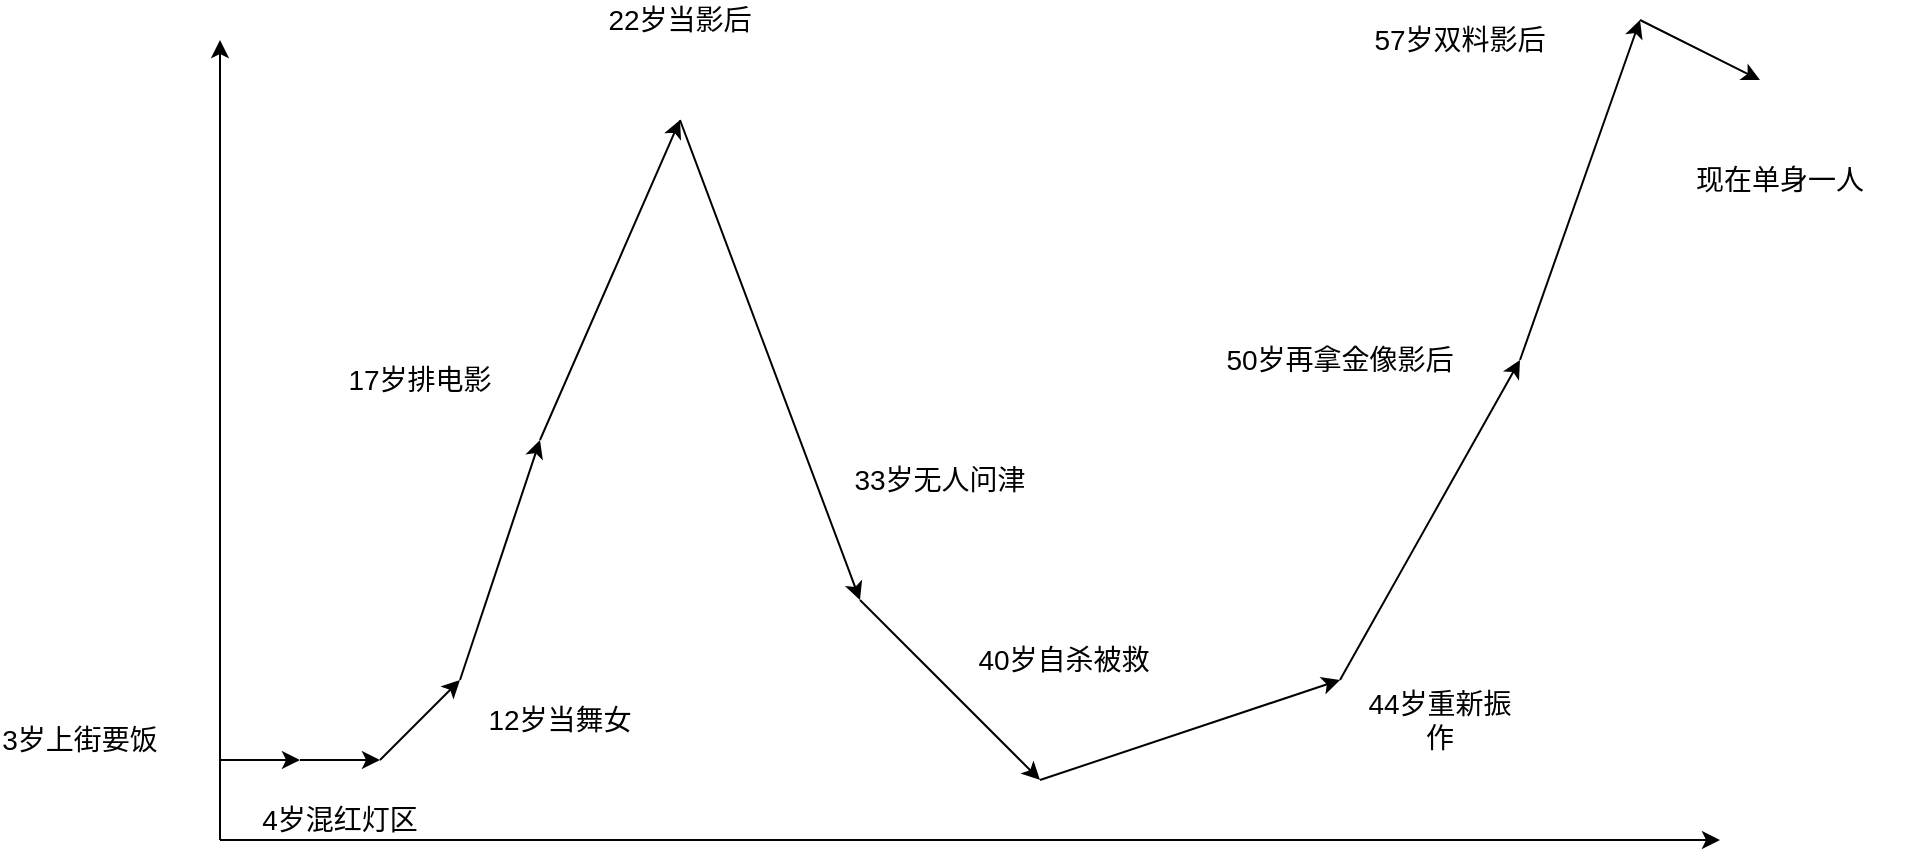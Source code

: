 <mxfile version="13.2.2" type="device"><diagram id="YJ_Vs2dWaMUSu8akwbMX" name="第 1 页"><mxGraphModel dx="1919" dy="494" grid="1" gridSize="10" guides="1" tooltips="1" connect="1" arrows="1" fold="1" page="1" pageScale="1" pageWidth="827" pageHeight="1169" math="0" shadow="0"><root><mxCell id="0"/><mxCell id="1" parent="0"/><mxCell id="IyUIAP_N810QfuQ5hIJt-1" value="" style="endArrow=classic;html=1;" parent="1" edge="1"><mxGeometry width="50" height="50" relative="1" as="geometry"><mxPoint x="40" y="480" as="sourcePoint"/><mxPoint x="790" y="480" as="targetPoint"/></mxGeometry></mxCell><mxCell id="IyUIAP_N810QfuQ5hIJt-2" value="" style="endArrow=classic;html=1;" parent="1" edge="1"><mxGeometry width="50" height="50" relative="1" as="geometry"><mxPoint x="40" y="480" as="sourcePoint"/><mxPoint x="40" y="80" as="targetPoint"/></mxGeometry></mxCell><mxCell id="IyUIAP_N810QfuQ5hIJt-3" value="&lt;font style=&quot;font-size: 14px&quot;&gt;3岁上街要饭&lt;/font&gt;" style="text;html=1;strokeColor=none;fillColor=none;align=center;verticalAlign=middle;whiteSpace=wrap;rounded=0;" parent="1" vertex="1"><mxGeometry x="-70" y="420" width="80" height="20" as="geometry"/></mxCell><mxCell id="IyUIAP_N810QfuQ5hIJt-6" value="" style="endArrow=classic;html=1;" parent="1" edge="1"><mxGeometry width="50" height="50" relative="1" as="geometry"><mxPoint x="40" y="440" as="sourcePoint"/><mxPoint x="80" y="440" as="targetPoint"/></mxGeometry></mxCell><mxCell id="IyUIAP_N810QfuQ5hIJt-7" value="" style="endArrow=classic;html=1;" parent="1" edge="1"><mxGeometry width="50" height="50" relative="1" as="geometry"><mxPoint x="80" y="440" as="sourcePoint"/><mxPoint x="120" y="440" as="targetPoint"/></mxGeometry></mxCell><mxCell id="IyUIAP_N810QfuQ5hIJt-10" value="" style="endArrow=classic;html=1;" parent="1" edge="1"><mxGeometry width="50" height="50" relative="1" as="geometry"><mxPoint x="120" y="440" as="sourcePoint"/><mxPoint x="160" y="400" as="targetPoint"/></mxGeometry></mxCell><mxCell id="IyUIAP_N810QfuQ5hIJt-11" value="" style="endArrow=classic;html=1;" parent="1" edge="1"><mxGeometry width="50" height="50" relative="1" as="geometry"><mxPoint x="160" y="400" as="sourcePoint"/><mxPoint x="200" y="280" as="targetPoint"/></mxGeometry></mxCell><mxCell id="IyUIAP_N810QfuQ5hIJt-12" value="" style="endArrow=classic;html=1;" parent="1" edge="1"><mxGeometry width="50" height="50" relative="1" as="geometry"><mxPoint x="200" y="280" as="sourcePoint"/><mxPoint x="270" y="120" as="targetPoint"/></mxGeometry></mxCell><mxCell id="IyUIAP_N810QfuQ5hIJt-13" value="" style="endArrow=classic;html=1;" parent="1" edge="1"><mxGeometry width="50" height="50" relative="1" as="geometry"><mxPoint x="270" y="120" as="sourcePoint"/><mxPoint x="360" y="360" as="targetPoint"/></mxGeometry></mxCell><mxCell id="VwMZvimKuoaaQK6OGyuW-2" value="&lt;font style=&quot;font-size: 14px&quot;&gt;4岁混红灯区&lt;/font&gt;" style="text;html=1;strokeColor=none;fillColor=none;align=center;verticalAlign=middle;whiteSpace=wrap;rounded=0;" parent="1" vertex="1"><mxGeometry x="50" y="460" width="100" height="20" as="geometry"/></mxCell><mxCell id="VwMZvimKuoaaQK6OGyuW-3" value="&lt;font style=&quot;font-size: 14px&quot;&gt;22岁当影后&lt;/font&gt;" style="text;html=1;strokeColor=none;fillColor=none;align=center;verticalAlign=middle;whiteSpace=wrap;rounded=0;" parent="1" vertex="1"><mxGeometry x="230" y="60" width="80" height="20" as="geometry"/></mxCell><mxCell id="VwMZvimKuoaaQK6OGyuW-4" value="&lt;font style=&quot;font-size: 14px&quot;&gt;17岁排电影&lt;/font&gt;" style="text;html=1;strokeColor=none;fillColor=none;align=center;verticalAlign=middle;whiteSpace=wrap;rounded=0;" parent="1" vertex="1"><mxGeometry x="100" y="240" width="80" height="20" as="geometry"/></mxCell><mxCell id="VwMZvimKuoaaQK6OGyuW-5" value="&lt;font style=&quot;font-size: 14px&quot;&gt;12岁当舞女&lt;/font&gt;" style="text;html=1;strokeColor=none;fillColor=none;align=center;verticalAlign=middle;whiteSpace=wrap;rounded=0;" parent="1" vertex="1"><mxGeometry x="170" y="410" width="80" height="20" as="geometry"/></mxCell><mxCell id="VwMZvimKuoaaQK6OGyuW-6" value="" style="endArrow=classic;html=1;" parent="1" edge="1"><mxGeometry width="50" height="50" relative="1" as="geometry"><mxPoint x="360" y="360" as="sourcePoint"/><mxPoint x="450" y="450" as="targetPoint"/></mxGeometry></mxCell><mxCell id="VwMZvimKuoaaQK6OGyuW-7" value="" style="endArrow=classic;html=1;" parent="1" edge="1"><mxGeometry width="50" height="50" relative="1" as="geometry"><mxPoint x="450" y="450" as="sourcePoint"/><mxPoint x="600" y="400" as="targetPoint"/></mxGeometry></mxCell><mxCell id="VwMZvimKuoaaQK6OGyuW-8" value="" style="endArrow=classic;html=1;" parent="1" edge="1"><mxGeometry width="50" height="50" relative="1" as="geometry"><mxPoint x="600" y="400" as="sourcePoint"/><mxPoint x="690" y="240" as="targetPoint"/></mxGeometry></mxCell><mxCell id="VwMZvimKuoaaQK6OGyuW-9" value="" style="endArrow=classic;html=1;" parent="1" edge="1"><mxGeometry width="50" height="50" relative="1" as="geometry"><mxPoint x="690" y="240" as="sourcePoint"/><mxPoint x="750" y="70" as="targetPoint"/></mxGeometry></mxCell><mxCell id="VwMZvimKuoaaQK6OGyuW-10" value="&lt;font style=&quot;font-size: 14px&quot;&gt;33岁无人问津&lt;/font&gt;" style="text;html=1;strokeColor=none;fillColor=none;align=center;verticalAlign=middle;whiteSpace=wrap;rounded=0;" parent="1" vertex="1"><mxGeometry x="350" y="290" width="100" height="20" as="geometry"/></mxCell><mxCell id="VwMZvimKuoaaQK6OGyuW-11" value="&lt;font style=&quot;font-size: 14px&quot;&gt;40岁自杀被救&lt;/font&gt;" style="text;html=1;strokeColor=none;fillColor=none;align=center;verticalAlign=middle;whiteSpace=wrap;rounded=0;" parent="1" vertex="1"><mxGeometry x="414" y="380" width="96" height="20" as="geometry"/></mxCell><mxCell id="VwMZvimKuoaaQK6OGyuW-12" value="&lt;font style=&quot;font-size: 14px&quot;&gt;44岁重新振作&lt;/font&gt;" style="text;html=1;strokeColor=none;fillColor=none;align=center;verticalAlign=middle;whiteSpace=wrap;rounded=0;" parent="1" vertex="1"><mxGeometry x="610" y="410" width="80" height="20" as="geometry"/></mxCell><mxCell id="VwMZvimKuoaaQK6OGyuW-13" value="&lt;font style=&quot;font-size: 14px&quot;&gt;50岁再拿金像影后&lt;/font&gt;" style="text;html=1;strokeColor=none;fillColor=none;align=center;verticalAlign=middle;whiteSpace=wrap;rounded=0;" parent="1" vertex="1"><mxGeometry x="530" y="230" width="140" height="20" as="geometry"/></mxCell><mxCell id="VwMZvimKuoaaQK6OGyuW-14" value="&lt;font style=&quot;font-size: 14px&quot;&gt;57岁双料影后&lt;/font&gt;" style="text;html=1;strokeColor=none;fillColor=none;align=center;verticalAlign=middle;whiteSpace=wrap;rounded=0;" parent="1" vertex="1"><mxGeometry x="590" y="70" width="140" height="20" as="geometry"/></mxCell><mxCell id="VwMZvimKuoaaQK6OGyuW-15" value="" style="endArrow=classic;html=1;" parent="1" edge="1"><mxGeometry width="50" height="50" relative="1" as="geometry"><mxPoint x="750" y="70" as="sourcePoint"/><mxPoint x="810" y="100" as="targetPoint"/></mxGeometry></mxCell><mxCell id="VwMZvimKuoaaQK6OGyuW-16" value="&lt;font style=&quot;font-size: 14px&quot;&gt;现在单身一人&lt;/font&gt;" style="text;html=1;strokeColor=none;fillColor=none;align=center;verticalAlign=middle;whiteSpace=wrap;rounded=0;" parent="1" vertex="1"><mxGeometry x="750" y="140" width="140" height="20" as="geometry"/></mxCell></root></mxGraphModel></diagram></mxfile>